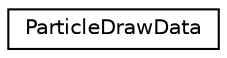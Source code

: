 digraph G
{
  edge [fontname="Helvetica",fontsize="10",labelfontname="Helvetica",labelfontsize="10"];
  node [fontname="Helvetica",fontsize="10",shape=record];
  rankdir=LR;
  Node1 [label="ParticleDrawData",height=0.2,width=0.4,color="black", fillcolor="white", style="filled",URL="$d0/df1/structParticleDrawData.html"];
}
